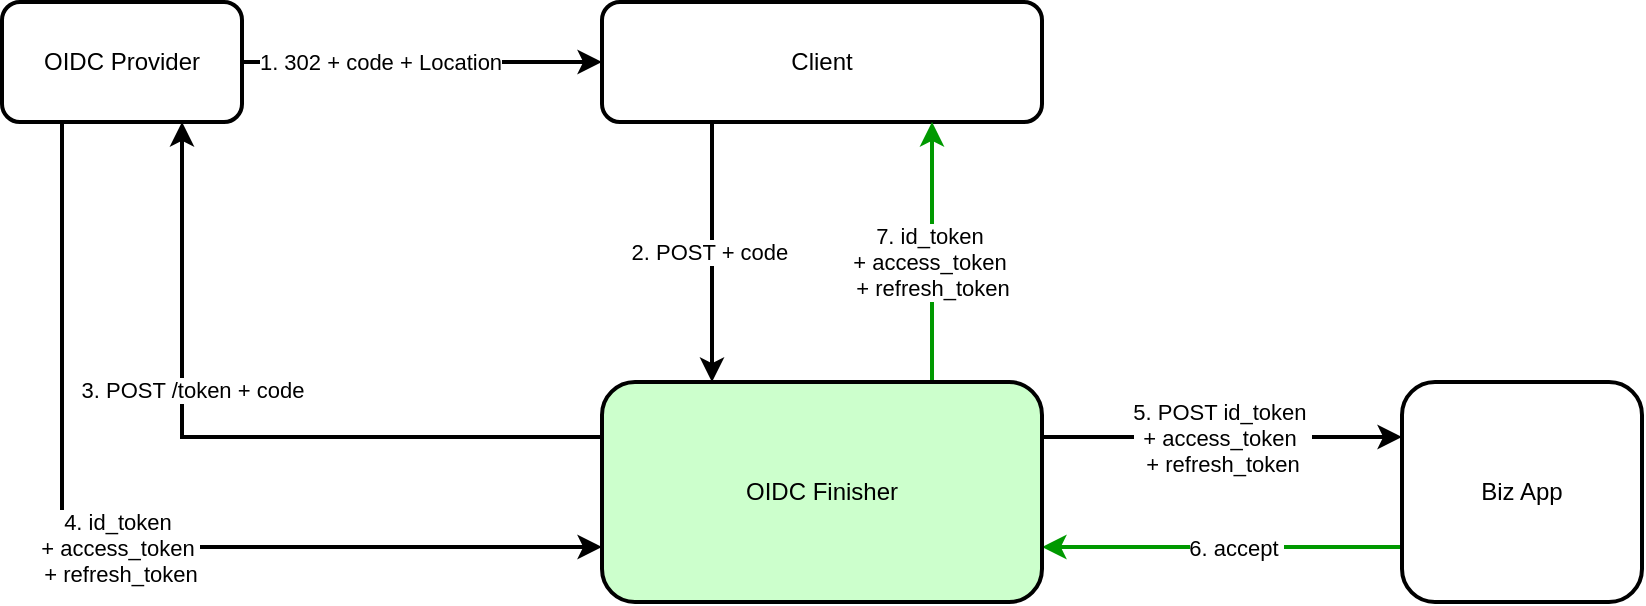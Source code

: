 <mxfile version="24.6.4" type="device" pages="3">
  <diagram name="accept" id="NQXGLSuTvnDSvGrZkPh3">
    <mxGraphModel dx="1050" dy="629" grid="1" gridSize="10" guides="1" tooltips="1" connect="1" arrows="1" fold="1" page="1" pageScale="1" pageWidth="1100" pageHeight="850" math="0" shadow="0">
      <root>
        <mxCell id="0" />
        <mxCell id="1" parent="0" />
        <mxCell id="GpPsJ89AuhtULbvh8_Uy-5" value="1. 302 + code + Location" style="edgeStyle=orthogonalEdgeStyle;rounded=0;orthogonalLoop=1;jettySize=auto;html=1;entryX=0;entryY=0.5;entryDx=0;entryDy=0;strokeWidth=2;" parent="1" source="GpPsJ89AuhtULbvh8_Uy-1" target="GpPsJ89AuhtULbvh8_Uy-2" edge="1">
          <mxGeometry x="-0.222" relative="1" as="geometry">
            <mxPoint x="-1" as="offset" />
          </mxGeometry>
        </mxCell>
        <mxCell id="GpPsJ89AuhtULbvh8_Uy-10" value="4. id_token&amp;nbsp;&lt;div&gt;+ access_token&amp;nbsp;&lt;/div&gt;&lt;div&gt;+ refresh_token&lt;/div&gt;" style="edgeStyle=orthogonalEdgeStyle;rounded=0;orthogonalLoop=1;jettySize=auto;html=1;exitX=0.25;exitY=1;exitDx=0;exitDy=0;entryX=0;entryY=0.75;entryDx=0;entryDy=0;strokeWidth=2;" parent="1" source="GpPsJ89AuhtULbvh8_Uy-1" target="GpPsJ89AuhtULbvh8_Uy-4" edge="1">
          <mxGeometry relative="1" as="geometry" />
        </mxCell>
        <mxCell id="GpPsJ89AuhtULbvh8_Uy-1" value="OIDC Provider" style="rounded=1;whiteSpace=wrap;html=1;strokeWidth=2;" parent="1" vertex="1">
          <mxGeometry x="200" y="40" width="120" height="60" as="geometry" />
        </mxCell>
        <mxCell id="GpPsJ89AuhtULbvh8_Uy-6" value="2. POST + code&amp;nbsp;" style="edgeStyle=orthogonalEdgeStyle;rounded=0;orthogonalLoop=1;jettySize=auto;html=1;entryX=0.25;entryY=0;entryDx=0;entryDy=0;exitX=0.25;exitY=1;exitDx=0;exitDy=0;strokeWidth=2;" parent="1" source="GpPsJ89AuhtULbvh8_Uy-2" target="GpPsJ89AuhtULbvh8_Uy-4" edge="1">
          <mxGeometry relative="1" as="geometry" />
        </mxCell>
        <mxCell id="GpPsJ89AuhtULbvh8_Uy-2" value="Client" style="rounded=1;whiteSpace=wrap;html=1;strokeWidth=2;" parent="1" vertex="1">
          <mxGeometry x="500" y="40" width="220" height="60" as="geometry" />
        </mxCell>
        <mxCell id="GpPsJ89AuhtULbvh8_Uy-8" style="edgeStyle=orthogonalEdgeStyle;rounded=0;orthogonalLoop=1;jettySize=auto;html=1;exitX=0;exitY=0.75;exitDx=0;exitDy=0;entryX=1;entryY=0.75;entryDx=0;entryDy=0;strokeWidth=2;strokeColor=#009900;" parent="1" source="GpPsJ89AuhtULbvh8_Uy-3" target="GpPsJ89AuhtULbvh8_Uy-4" edge="1">
          <mxGeometry relative="1" as="geometry" />
        </mxCell>
        <mxCell id="GpPsJ89AuhtULbvh8_Uy-12" value="6. accept&amp;nbsp;" style="edgeLabel;html=1;align=center;verticalAlign=middle;resizable=0;points=[];" parent="GpPsJ89AuhtULbvh8_Uy-8" vertex="1" connectable="0">
          <mxGeometry x="-0.054" relative="1" as="geometry">
            <mxPoint x="2" as="offset" />
          </mxGeometry>
        </mxCell>
        <mxCell id="GpPsJ89AuhtULbvh8_Uy-3" value="Biz App" style="rounded=1;whiteSpace=wrap;html=1;strokeWidth=2;" parent="1" vertex="1">
          <mxGeometry x="900" y="230" width="120" height="110" as="geometry" />
        </mxCell>
        <mxCell id="GpPsJ89AuhtULbvh8_Uy-7" value="5. POST id_token&amp;nbsp;&lt;div&gt;+ access_token&amp;nbsp;&lt;/div&gt;&lt;div&gt;+ refresh_token&lt;/div&gt;" style="edgeStyle=orthogonalEdgeStyle;rounded=0;orthogonalLoop=1;jettySize=auto;html=1;exitX=1;exitY=0.25;exitDx=0;exitDy=0;entryX=0;entryY=0.25;entryDx=0;entryDy=0;strokeWidth=2;" parent="1" source="GpPsJ89AuhtULbvh8_Uy-4" target="GpPsJ89AuhtULbvh8_Uy-3" edge="1">
          <mxGeometry relative="1" as="geometry" />
        </mxCell>
        <mxCell id="GpPsJ89AuhtULbvh8_Uy-9" style="edgeStyle=orthogonalEdgeStyle;rounded=0;orthogonalLoop=1;jettySize=auto;html=1;entryX=0.75;entryY=1;entryDx=0;entryDy=0;exitX=0;exitY=0.25;exitDx=0;exitDy=0;strokeWidth=2;" parent="1" source="GpPsJ89AuhtULbvh8_Uy-4" target="GpPsJ89AuhtULbvh8_Uy-1" edge="1">
          <mxGeometry relative="1" as="geometry" />
        </mxCell>
        <mxCell id="GpPsJ89AuhtULbvh8_Uy-11" value="3. POST /token + code" style="edgeLabel;html=1;align=center;verticalAlign=middle;resizable=0;points=[];" parent="GpPsJ89AuhtULbvh8_Uy-9" vertex="1" connectable="0">
          <mxGeometry x="0.273" y="-5" relative="1" as="geometry">
            <mxPoint as="offset" />
          </mxGeometry>
        </mxCell>
        <mxCell id="GpPsJ89AuhtULbvh8_Uy-14" value="7. id_token&amp;nbsp;&lt;div&gt;+ access_token&amp;nbsp;&lt;/div&gt;&lt;div&gt;+ refresh_token&lt;/div&gt;" style="edgeStyle=orthogonalEdgeStyle;rounded=0;orthogonalLoop=1;jettySize=auto;html=1;exitX=0.75;exitY=0;exitDx=0;exitDy=0;entryX=0.75;entryY=1;entryDx=0;entryDy=0;strokeWidth=2;strokeColor=#009900;" parent="1" source="GpPsJ89AuhtULbvh8_Uy-4" target="GpPsJ89AuhtULbvh8_Uy-2" edge="1">
          <mxGeometry x="-0.077" relative="1" as="geometry">
            <mxPoint as="offset" />
          </mxGeometry>
        </mxCell>
        <mxCell id="GpPsJ89AuhtULbvh8_Uy-4" value="OIDC Finisher" style="rounded=1;whiteSpace=wrap;html=1;strokeWidth=2;fillColor=#CCFFCC;" parent="1" vertex="1">
          <mxGeometry x="500" y="230" width="220" height="110" as="geometry" />
        </mxCell>
      </root>
    </mxGraphModel>
  </diagram>
  <diagram id="_mftxUpFwIuPeinD05Pg" name="auto-accept">
    <mxGraphModel dx="1050" dy="629" grid="1" gridSize="10" guides="1" tooltips="1" connect="1" arrows="1" fold="1" page="1" pageScale="1" pageWidth="1100" pageHeight="850" math="0" shadow="0">
      <root>
        <mxCell id="0" />
        <mxCell id="1" parent="0" />
        <mxCell id="gbNNEIbviOWZ0RmoMzPa-1" value="1. 302 + code + Location" style="edgeStyle=orthogonalEdgeStyle;rounded=0;orthogonalLoop=1;jettySize=auto;html=1;entryX=0;entryY=0.5;entryDx=0;entryDy=0;strokeWidth=2;" parent="1" source="gbNNEIbviOWZ0RmoMzPa-3" target="gbNNEIbviOWZ0RmoMzPa-5" edge="1">
          <mxGeometry x="-0.222" relative="1" as="geometry">
            <mxPoint x="-1" as="offset" />
          </mxGeometry>
        </mxCell>
        <mxCell id="gbNNEIbviOWZ0RmoMzPa-2" value="4. id_token&amp;nbsp;&lt;div&gt;+ access_token&amp;nbsp;&lt;/div&gt;&lt;div&gt;+ refresh_token&lt;/div&gt;" style="edgeStyle=orthogonalEdgeStyle;rounded=0;orthogonalLoop=1;jettySize=auto;html=1;exitX=0.25;exitY=1;exitDx=0;exitDy=0;entryX=0;entryY=0.75;entryDx=0;entryDy=0;strokeWidth=2;" parent="1" source="gbNNEIbviOWZ0RmoMzPa-3" target="gbNNEIbviOWZ0RmoMzPa-13" edge="1">
          <mxGeometry relative="1" as="geometry" />
        </mxCell>
        <mxCell id="gbNNEIbviOWZ0RmoMzPa-3" value="OIDC Provider" style="rounded=1;whiteSpace=wrap;html=1;strokeWidth=2;" parent="1" vertex="1">
          <mxGeometry x="200" y="40" width="120" height="60" as="geometry" />
        </mxCell>
        <mxCell id="gbNNEIbviOWZ0RmoMzPa-4" value="2. POST + code&amp;nbsp;" style="edgeStyle=orthogonalEdgeStyle;rounded=0;orthogonalLoop=1;jettySize=auto;html=1;entryX=0.25;entryY=0;entryDx=0;entryDy=0;exitX=0.25;exitY=1;exitDx=0;exitDy=0;strokeWidth=2;" parent="1" source="gbNNEIbviOWZ0RmoMzPa-5" target="gbNNEIbviOWZ0RmoMzPa-13" edge="1">
          <mxGeometry relative="1" as="geometry" />
        </mxCell>
        <mxCell id="gbNNEIbviOWZ0RmoMzPa-5" value="Client" style="rounded=1;whiteSpace=wrap;html=1;strokeWidth=2;" parent="1" vertex="1">
          <mxGeometry x="500" y="40" width="220" height="60" as="geometry" />
        </mxCell>
        <mxCell id="gbNNEIbviOWZ0RmoMzPa-10" style="edgeStyle=orthogonalEdgeStyle;rounded=0;orthogonalLoop=1;jettySize=auto;html=1;entryX=0.75;entryY=1;entryDx=0;entryDy=0;exitX=0;exitY=0.25;exitDx=0;exitDy=0;strokeWidth=2;" parent="1" source="gbNNEIbviOWZ0RmoMzPa-13" target="gbNNEIbviOWZ0RmoMzPa-3" edge="1">
          <mxGeometry relative="1" as="geometry" />
        </mxCell>
        <mxCell id="gbNNEIbviOWZ0RmoMzPa-11" value="3. POST /token + code" style="edgeLabel;html=1;align=center;verticalAlign=middle;resizable=0;points=[];" parent="gbNNEIbviOWZ0RmoMzPa-10" vertex="1" connectable="0">
          <mxGeometry x="0.273" y="-5" relative="1" as="geometry">
            <mxPoint as="offset" />
          </mxGeometry>
        </mxCell>
        <mxCell id="gbNNEIbviOWZ0RmoMzPa-12" value="5. id_token&amp;nbsp;&lt;div&gt;+ access_token&amp;nbsp;&lt;/div&gt;&lt;div&gt;+ refresh_token&lt;/div&gt;" style="edgeStyle=orthogonalEdgeStyle;rounded=0;orthogonalLoop=1;jettySize=auto;html=1;exitX=0.75;exitY=0;exitDx=0;exitDy=0;entryX=0.75;entryY=1;entryDx=0;entryDy=0;strokeWidth=2;strokeColor=#009900;" parent="1" source="gbNNEIbviOWZ0RmoMzPa-13" target="gbNNEIbviOWZ0RmoMzPa-5" edge="1">
          <mxGeometry x="-0.077" relative="1" as="geometry">
            <mxPoint as="offset" />
          </mxGeometry>
        </mxCell>
        <mxCell id="gbNNEIbviOWZ0RmoMzPa-13" value="OIDC Finisher" style="rounded=1;whiteSpace=wrap;html=1;strokeWidth=2;fillColor=#CCFFCC;" parent="1" vertex="1">
          <mxGeometry x="500" y="230" width="220" height="110" as="geometry" />
        </mxCell>
      </root>
    </mxGraphModel>
  </diagram>
  <diagram name="reject" id="d7aHsDhLY_rLRVzjXY6H">
    <mxGraphModel dx="1050" dy="629" grid="1" gridSize="10" guides="1" tooltips="1" connect="1" arrows="1" fold="1" page="1" pageScale="1" pageWidth="1100" pageHeight="850" math="0" shadow="0">
      <root>
        <mxCell id="MlhAcV5nYYf6k3hejoxH-0" />
        <mxCell id="MlhAcV5nYYf6k3hejoxH-1" parent="MlhAcV5nYYf6k3hejoxH-0" />
        <mxCell id="MlhAcV5nYYf6k3hejoxH-2" value="1. 302 + code + Location" style="edgeStyle=orthogonalEdgeStyle;rounded=0;orthogonalLoop=1;jettySize=auto;html=1;entryX=0;entryY=0.5;entryDx=0;entryDy=0;strokeWidth=2;" parent="MlhAcV5nYYf6k3hejoxH-1" source="MlhAcV5nYYf6k3hejoxH-4" target="MlhAcV5nYYf6k3hejoxH-6" edge="1">
          <mxGeometry x="-0.222" relative="1" as="geometry">
            <mxPoint x="-1" as="offset" />
          </mxGeometry>
        </mxCell>
        <mxCell id="MlhAcV5nYYf6k3hejoxH-3" value="4. id_token&amp;nbsp;&lt;div&gt;+ access_token&amp;nbsp;&lt;/div&gt;&lt;div&gt;+ refresh_token&lt;/div&gt;" style="edgeStyle=orthogonalEdgeStyle;rounded=0;orthogonalLoop=1;jettySize=auto;html=1;exitX=0.25;exitY=1;exitDx=0;exitDy=0;entryX=0;entryY=0.75;entryDx=0;entryDy=0;strokeWidth=2;" parent="MlhAcV5nYYf6k3hejoxH-1" source="MlhAcV5nYYf6k3hejoxH-4" target="MlhAcV5nYYf6k3hejoxH-14" edge="1">
          <mxGeometry relative="1" as="geometry" />
        </mxCell>
        <mxCell id="MlhAcV5nYYf6k3hejoxH-4" value="OIDC Provider" style="rounded=1;whiteSpace=wrap;html=1;strokeWidth=2;" parent="MlhAcV5nYYf6k3hejoxH-1" vertex="1">
          <mxGeometry x="200" y="40" width="120" height="60" as="geometry" />
        </mxCell>
        <mxCell id="MlhAcV5nYYf6k3hejoxH-5" value="2. POST + code&amp;nbsp;" style="edgeStyle=orthogonalEdgeStyle;rounded=0;orthogonalLoop=1;jettySize=auto;html=1;entryX=0.25;entryY=0;entryDx=0;entryDy=0;exitX=0.25;exitY=1;exitDx=0;exitDy=0;strokeWidth=2;" parent="MlhAcV5nYYf6k3hejoxH-1" source="MlhAcV5nYYf6k3hejoxH-6" target="MlhAcV5nYYf6k3hejoxH-14" edge="1">
          <mxGeometry relative="1" as="geometry" />
        </mxCell>
        <mxCell id="MlhAcV5nYYf6k3hejoxH-6" value="Client" style="rounded=1;whiteSpace=wrap;html=1;strokeWidth=2;" parent="MlhAcV5nYYf6k3hejoxH-1" vertex="1">
          <mxGeometry x="500" y="40" width="220" height="60" as="geometry" />
        </mxCell>
        <mxCell id="MlhAcV5nYYf6k3hejoxH-7" style="edgeStyle=orthogonalEdgeStyle;rounded=0;orthogonalLoop=1;jettySize=auto;html=1;exitX=0;exitY=0.75;exitDx=0;exitDy=0;entryX=1;entryY=0.75;entryDx=0;entryDy=0;strokeWidth=2;strokeColor=#CC0000;" parent="MlhAcV5nYYf6k3hejoxH-1" source="MlhAcV5nYYf6k3hejoxH-9" target="MlhAcV5nYYf6k3hejoxH-14" edge="1">
          <mxGeometry relative="1" as="geometry" />
        </mxCell>
        <mxCell id="MlhAcV5nYYf6k3hejoxH-8" value="6. reject + reason" style="edgeLabel;html=1;align=center;verticalAlign=middle;resizable=0;points=[];" parent="MlhAcV5nYYf6k3hejoxH-7" vertex="1" connectable="0">
          <mxGeometry x="-0.054" relative="1" as="geometry">
            <mxPoint x="2" as="offset" />
          </mxGeometry>
        </mxCell>
        <mxCell id="MlhAcV5nYYf6k3hejoxH-9" value="Biz App" style="rounded=1;whiteSpace=wrap;html=1;strokeWidth=2;" parent="MlhAcV5nYYf6k3hejoxH-1" vertex="1">
          <mxGeometry x="900" y="230" width="120" height="110" as="geometry" />
        </mxCell>
        <mxCell id="MlhAcV5nYYf6k3hejoxH-10" value="5. POST id_token&amp;nbsp;&lt;div&gt;+ access_token&amp;nbsp;&lt;/div&gt;&lt;div&gt;+ refresh_token&lt;/div&gt;" style="edgeStyle=orthogonalEdgeStyle;rounded=0;orthogonalLoop=1;jettySize=auto;html=1;exitX=1;exitY=0.25;exitDx=0;exitDy=0;entryX=0;entryY=0.25;entryDx=0;entryDy=0;strokeWidth=2;" parent="MlhAcV5nYYf6k3hejoxH-1" source="MlhAcV5nYYf6k3hejoxH-14" target="MlhAcV5nYYf6k3hejoxH-9" edge="1">
          <mxGeometry relative="1" as="geometry" />
        </mxCell>
        <mxCell id="MlhAcV5nYYf6k3hejoxH-11" style="edgeStyle=orthogonalEdgeStyle;rounded=0;orthogonalLoop=1;jettySize=auto;html=1;entryX=0.75;entryY=1;entryDx=0;entryDy=0;exitX=0;exitY=0.25;exitDx=0;exitDy=0;strokeWidth=2;" parent="MlhAcV5nYYf6k3hejoxH-1" source="MlhAcV5nYYf6k3hejoxH-14" target="MlhAcV5nYYf6k3hejoxH-4" edge="1">
          <mxGeometry relative="1" as="geometry" />
        </mxCell>
        <mxCell id="MlhAcV5nYYf6k3hejoxH-12" value="3. POST /token + code" style="edgeLabel;html=1;align=center;verticalAlign=middle;resizable=0;points=[];" parent="MlhAcV5nYYf6k3hejoxH-11" vertex="1" connectable="0">
          <mxGeometry x="0.273" y="-5" relative="1" as="geometry">
            <mxPoint as="offset" />
          </mxGeometry>
        </mxCell>
        <mxCell id="MlhAcV5nYYf6k3hejoxH-13" value="7. 403 + reason" style="edgeStyle=orthogonalEdgeStyle;rounded=0;orthogonalLoop=1;jettySize=auto;html=1;exitX=0.75;exitY=0;exitDx=0;exitDy=0;entryX=0.75;entryY=1;entryDx=0;entryDy=0;strokeWidth=2;strokeColor=#CC0000;" parent="MlhAcV5nYYf6k3hejoxH-1" source="MlhAcV5nYYf6k3hejoxH-14" target="MlhAcV5nYYf6k3hejoxH-6" edge="1">
          <mxGeometry x="-0.077" relative="1" as="geometry">
            <mxPoint as="offset" />
          </mxGeometry>
        </mxCell>
        <mxCell id="MlhAcV5nYYf6k3hejoxH-14" value="OIDC Finisher" style="rounded=1;whiteSpace=wrap;html=1;strokeWidth=2;fillColor=#CCFFCC;" parent="MlhAcV5nYYf6k3hejoxH-1" vertex="1">
          <mxGeometry x="500" y="230" width="220" height="110" as="geometry" />
        </mxCell>
      </root>
    </mxGraphModel>
  </diagram>
</mxfile>

